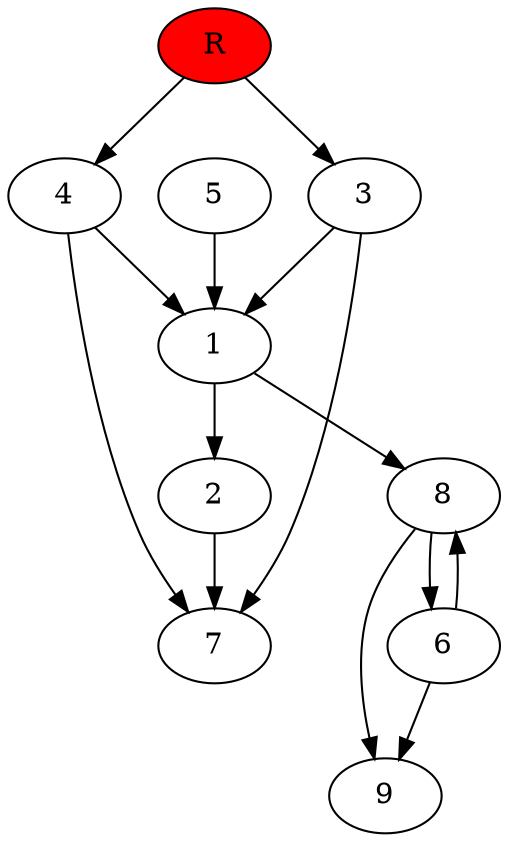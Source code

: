 digraph prb17203 {
	1
	2
	3
	4
	5
	6
	7
	8
	R [fillcolor="#ff0000" style=filled]
	1 -> 2
	1 -> 8
	2 -> 7
	3 -> 1
	3 -> 7
	4 -> 1
	4 -> 7
	5 -> 1
	6 -> 8
	6 -> 9
	8 -> 6
	8 -> 9
	R -> 3
	R -> 4
}
